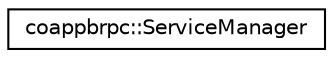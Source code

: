 digraph "Graphical Class Hierarchy"
{
  edge [fontname="Helvetica",fontsize="10",labelfontname="Helvetica",labelfontsize="10"];
  node [fontname="Helvetica",fontsize="10",shape=record];
  rankdir="LR";
  Node0 [label="coappbrpc::ServiceManager",height=0.2,width=0.4,color="black", fillcolor="white", style="filled",URL="$classcoappbrpc_1_1ServiceManager.html"];
}
